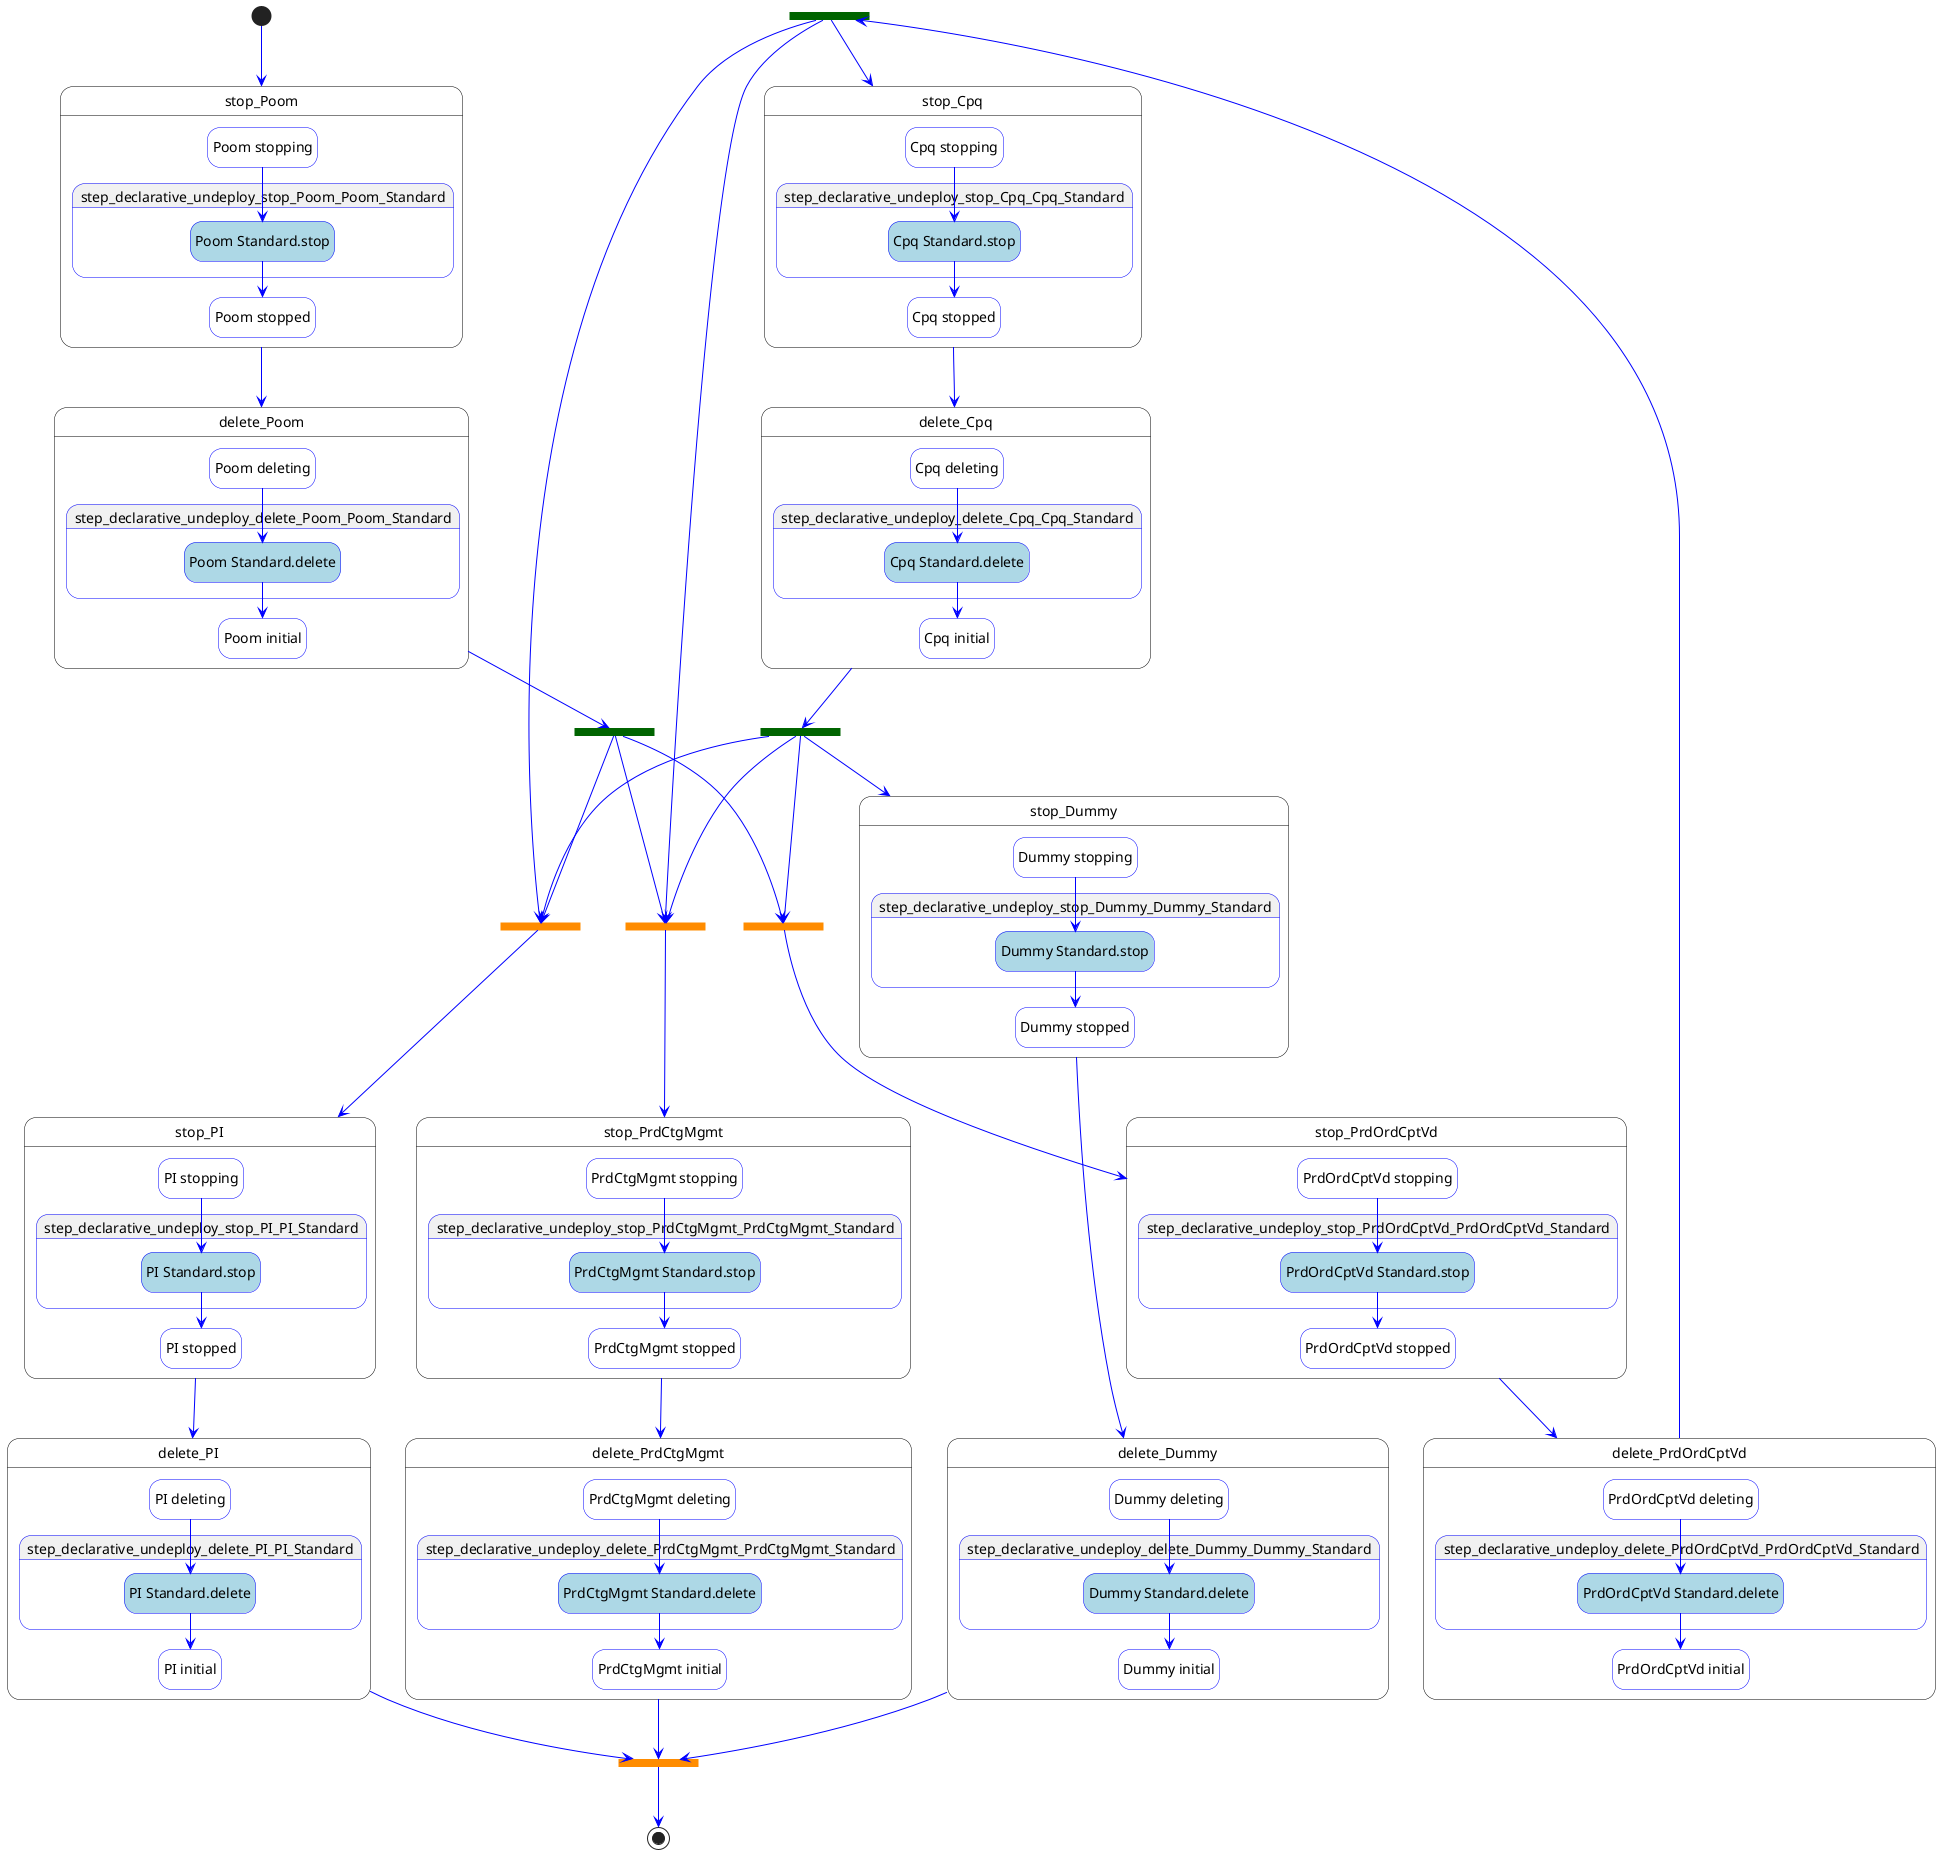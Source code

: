 @startuml
hide empty description
skinparam shadowing false
skinparam state {
  ArrowColor blue
  BorderColor blue
  EndColor black
  StartColor green
  BackGroundColor<< step >> white
  BorderColor<< step >> black
  BackGroundColor<< delegate >> lightgrey
  BackGroundColor<< set_state >> white
  BackGroundColor<< call_operation >> lightblue
  BackGroundColor<< inline >> white
}
skinparam ActivityBarColor<<fork>> DarkGreen
skinparam ActivityBarColor<<join>> DarkOrange

state "stop_PrdCtgMgmt" as step_declarative_undeploy_stop_PrdCtgMgmt << step >> {
  state "PrdCtgMgmt stopping" as step_declarative_undeploy_stop_PrdCtgMgmt_PrdCtgMgmt_stopping << set_state >>
  state "PrdCtgMgmt Standard.stop" as step_declarative_undeploy_stop_PrdCtgMgmt_PrdCtgMgmt_Standard.stop << call_operation >>
  state "PrdCtgMgmt stopped" as step_declarative_undeploy_stop_PrdCtgMgmt_PrdCtgMgmt_stopped << set_state >>
  step_declarative_undeploy_stop_PrdCtgMgmt_PrdCtgMgmt_stopping --> step_declarative_undeploy_stop_PrdCtgMgmt_PrdCtgMgmt_Standard.stop
  step_declarative_undeploy_stop_PrdCtgMgmt_PrdCtgMgmt_Standard.stop --> step_declarative_undeploy_stop_PrdCtgMgmt_PrdCtgMgmt_stopped
}
state "delete_PrdCtgMgmt" as step_declarative_undeploy_delete_PrdCtgMgmt << step >> {
  state "PrdCtgMgmt deleting" as step_declarative_undeploy_delete_PrdCtgMgmt_PrdCtgMgmt_deleting << set_state >>
  state "PrdCtgMgmt Standard.delete" as step_declarative_undeploy_delete_PrdCtgMgmt_PrdCtgMgmt_Standard.delete << call_operation >>
  state "PrdCtgMgmt initial" as step_declarative_undeploy_delete_PrdCtgMgmt_PrdCtgMgmt_initial << set_state >>
  step_declarative_undeploy_delete_PrdCtgMgmt_PrdCtgMgmt_deleting --> step_declarative_undeploy_delete_PrdCtgMgmt_PrdCtgMgmt_Standard.delete
  step_declarative_undeploy_delete_PrdCtgMgmt_PrdCtgMgmt_Standard.delete --> step_declarative_undeploy_delete_PrdCtgMgmt_PrdCtgMgmt_initial
}
state "stop_PrdOrdCptVd" as step_declarative_undeploy_stop_PrdOrdCptVd << step >> {
  state "PrdOrdCptVd stopping" as step_declarative_undeploy_stop_PrdOrdCptVd_PrdOrdCptVd_stopping << set_state >>
  state "PrdOrdCptVd Standard.stop" as step_declarative_undeploy_stop_PrdOrdCptVd_PrdOrdCptVd_Standard.stop << call_operation >>
  state "PrdOrdCptVd stopped" as step_declarative_undeploy_stop_PrdOrdCptVd_PrdOrdCptVd_stopped << set_state >>
  step_declarative_undeploy_stop_PrdOrdCptVd_PrdOrdCptVd_stopping --> step_declarative_undeploy_stop_PrdOrdCptVd_PrdOrdCptVd_Standard.stop
  step_declarative_undeploy_stop_PrdOrdCptVd_PrdOrdCptVd_Standard.stop --> step_declarative_undeploy_stop_PrdOrdCptVd_PrdOrdCptVd_stopped
}
state "delete_PrdOrdCptVd" as step_declarative_undeploy_delete_PrdOrdCptVd << step >> {
  state "PrdOrdCptVd deleting" as step_declarative_undeploy_delete_PrdOrdCptVd_PrdOrdCptVd_deleting << set_state >>
  state "PrdOrdCptVd Standard.delete" as step_declarative_undeploy_delete_PrdOrdCptVd_PrdOrdCptVd_Standard.delete << call_operation >>
  state "PrdOrdCptVd initial" as step_declarative_undeploy_delete_PrdOrdCptVd_PrdOrdCptVd_initial << set_state >>
  step_declarative_undeploy_delete_PrdOrdCptVd_PrdOrdCptVd_deleting --> step_declarative_undeploy_delete_PrdOrdCptVd_PrdOrdCptVd_Standard.delete
  step_declarative_undeploy_delete_PrdOrdCptVd_PrdOrdCptVd_Standard.delete --> step_declarative_undeploy_delete_PrdOrdCptVd_PrdOrdCptVd_initial
}
state "stop_Poom" as step_declarative_undeploy_stop_Poom << step >> {
  state "Poom stopping" as step_declarative_undeploy_stop_Poom_Poom_stopping << set_state >>
  state "Poom Standard.stop" as step_declarative_undeploy_stop_Poom_Poom_Standard.stop << call_operation >>
  state "Poom stopped" as step_declarative_undeploy_stop_Poom_Poom_stopped << set_state >>
  step_declarative_undeploy_stop_Poom_Poom_stopping --> step_declarative_undeploy_stop_Poom_Poom_Standard.stop
  step_declarative_undeploy_stop_Poom_Poom_Standard.stop --> step_declarative_undeploy_stop_Poom_Poom_stopped
}
state "delete_Poom" as step_declarative_undeploy_delete_Poom << step >> {
  state "Poom deleting" as step_declarative_undeploy_delete_Poom_Poom_deleting << set_state >>
  state "Poom Standard.delete" as step_declarative_undeploy_delete_Poom_Poom_Standard.delete << call_operation >>
  state "Poom initial" as step_declarative_undeploy_delete_Poom_Poom_initial << set_state >>
  step_declarative_undeploy_delete_Poom_Poom_deleting --> step_declarative_undeploy_delete_Poom_Poom_Standard.delete
  step_declarative_undeploy_delete_Poom_Poom_Standard.delete --> step_declarative_undeploy_delete_Poom_Poom_initial
}
state "stop_PI" as step_declarative_undeploy_stop_PI << step >> {
  state "PI stopping" as step_declarative_undeploy_stop_PI_PI_stopping << set_state >>
  state "PI Standard.stop" as step_declarative_undeploy_stop_PI_PI_Standard.stop << call_operation >>
  state "PI stopped" as step_declarative_undeploy_stop_PI_PI_stopped << set_state >>
  step_declarative_undeploy_stop_PI_PI_stopping --> step_declarative_undeploy_stop_PI_PI_Standard.stop
  step_declarative_undeploy_stop_PI_PI_Standard.stop --> step_declarative_undeploy_stop_PI_PI_stopped
}
state "delete_PI" as step_declarative_undeploy_delete_PI << step >> {
  state "PI deleting" as step_declarative_undeploy_delete_PI_PI_deleting << set_state >>
  state "PI Standard.delete" as step_declarative_undeploy_delete_PI_PI_Standard.delete << call_operation >>
  state "PI initial" as step_declarative_undeploy_delete_PI_PI_initial << set_state >>
  step_declarative_undeploy_delete_PI_PI_deleting --> step_declarative_undeploy_delete_PI_PI_Standard.delete
  step_declarative_undeploy_delete_PI_PI_Standard.delete --> step_declarative_undeploy_delete_PI_PI_initial
}
state "stop_Cpq" as step_declarative_undeploy_stop_Cpq << step >> {
  state "Cpq stopping" as step_declarative_undeploy_stop_Cpq_Cpq_stopping << set_state >>
  state "Cpq Standard.stop" as step_declarative_undeploy_stop_Cpq_Cpq_Standard.stop << call_operation >>
  state "Cpq stopped" as step_declarative_undeploy_stop_Cpq_Cpq_stopped << set_state >>
  step_declarative_undeploy_stop_Cpq_Cpq_stopping --> step_declarative_undeploy_stop_Cpq_Cpq_Standard.stop
  step_declarative_undeploy_stop_Cpq_Cpq_Standard.stop --> step_declarative_undeploy_stop_Cpq_Cpq_stopped
}
state "delete_Cpq" as step_declarative_undeploy_delete_Cpq << step >> {
  state "Cpq deleting" as step_declarative_undeploy_delete_Cpq_Cpq_deleting << set_state >>
  state "Cpq Standard.delete" as step_declarative_undeploy_delete_Cpq_Cpq_Standard.delete << call_operation >>
  state "Cpq initial" as step_declarative_undeploy_delete_Cpq_Cpq_initial << set_state >>
  step_declarative_undeploy_delete_Cpq_Cpq_deleting --> step_declarative_undeploy_delete_Cpq_Cpq_Standard.delete
  step_declarative_undeploy_delete_Cpq_Cpq_Standard.delete --> step_declarative_undeploy_delete_Cpq_Cpq_initial
}
state "stop_Dummy" as step_declarative_undeploy_stop_Dummy << step >> {
  state "Dummy stopping" as step_declarative_undeploy_stop_Dummy_Dummy_stopping << set_state >>
  state "Dummy Standard.stop" as step_declarative_undeploy_stop_Dummy_Dummy_Standard.stop << call_operation >>
  state "Dummy stopped" as step_declarative_undeploy_stop_Dummy_Dummy_stopped << set_state >>
  step_declarative_undeploy_stop_Dummy_Dummy_stopping --> step_declarative_undeploy_stop_Dummy_Dummy_Standard.stop
  step_declarative_undeploy_stop_Dummy_Dummy_Standard.stop --> step_declarative_undeploy_stop_Dummy_Dummy_stopped
}
state "delete_Dummy" as step_declarative_undeploy_delete_Dummy << step >> {
  state "Dummy deleting" as step_declarative_undeploy_delete_Dummy_Dummy_deleting << set_state >>
  state "Dummy Standard.delete" as step_declarative_undeploy_delete_Dummy_Dummy_Standard.delete << call_operation >>
  state "Dummy initial" as step_declarative_undeploy_delete_Dummy_Dummy_initial << set_state >>
  step_declarative_undeploy_delete_Dummy_Dummy_deleting --> step_declarative_undeploy_delete_Dummy_Dummy_Standard.delete
  step_declarative_undeploy_delete_Dummy_Dummy_Standard.delete --> step_declarative_undeploy_delete_Dummy_Dummy_initial
}
  state step_declarative_undeploy_stop_PrdCtgMgmt_join <<join>>
  step_declarative_undeploy_stop_PrdCtgMgmt_join --> step_declarative_undeploy_stop_PrdCtgMgmt
  state step_declarative_undeploy_stop_PrdOrdCptVd_join <<join>>
  step_declarative_undeploy_stop_PrdOrdCptVd_join --> step_declarative_undeploy_stop_PrdOrdCptVd
  state step_declarative_undeploy_stop_PI_join <<join>>
  step_declarative_undeploy_stop_PI_join --> step_declarative_undeploy_stop_PI
step_declarative_undeploy_stop_PrdCtgMgmt --> step_declarative_undeploy_delete_PrdCtgMgmt
step_declarative_undeploy_stop_PrdOrdCptVd --> step_declarative_undeploy_delete_PrdOrdCptVd
state step_declarative_undeploy_delete_PrdOrdCptVd_fork <<fork>>
step_declarative_undeploy_delete_PrdOrdCptVd --> step_declarative_undeploy_delete_PrdOrdCptVd_fork
step_declarative_undeploy_delete_PrdOrdCptVd_fork --> step_declarative_undeploy_stop_PrdCtgMgmt_join
step_declarative_undeploy_delete_PrdOrdCptVd_fork --> step_declarative_undeploy_stop_PI_join
step_declarative_undeploy_delete_PrdOrdCptVd_fork --> step_declarative_undeploy_stop_Cpq
step_declarative_undeploy_stop_Poom --> step_declarative_undeploy_delete_Poom
state step_declarative_undeploy_delete_Poom_fork <<fork>>
step_declarative_undeploy_delete_Poom --> step_declarative_undeploy_delete_Poom_fork
step_declarative_undeploy_delete_Poom_fork --> step_declarative_undeploy_stop_PrdCtgMgmt_join
step_declarative_undeploy_delete_Poom_fork --> step_declarative_undeploy_stop_PrdOrdCptVd_join
step_declarative_undeploy_delete_Poom_fork --> step_declarative_undeploy_stop_PI_join
step_declarative_undeploy_stop_PI --> step_declarative_undeploy_delete_PI
step_declarative_undeploy_stop_Cpq --> step_declarative_undeploy_delete_Cpq
state step_declarative_undeploy_delete_Cpq_fork <<fork>>
step_declarative_undeploy_delete_Cpq --> step_declarative_undeploy_delete_Cpq_fork
step_declarative_undeploy_delete_Cpq_fork --> step_declarative_undeploy_stop_PrdCtgMgmt_join
step_declarative_undeploy_delete_Cpq_fork --> step_declarative_undeploy_stop_PI_join
step_declarative_undeploy_delete_Cpq_fork --> step_declarative_undeploy_stop_Dummy
step_declarative_undeploy_delete_Cpq_fork --> step_declarative_undeploy_stop_PrdOrdCptVd_join
step_declarative_undeploy_stop_Dummy --> step_declarative_undeploy_delete_Dummy
[*] --> step_declarative_undeploy_stop_Poom
state declarative_undeploy_join <<join>>
declarative_undeploy_join --> [*]
step_declarative_undeploy_delete_PrdCtgMgmt --> declarative_undeploy_join
step_declarative_undeploy_delete_PI --> declarative_undeploy_join
step_declarative_undeploy_delete_Dummy --> declarative_undeploy_join
@enduml
